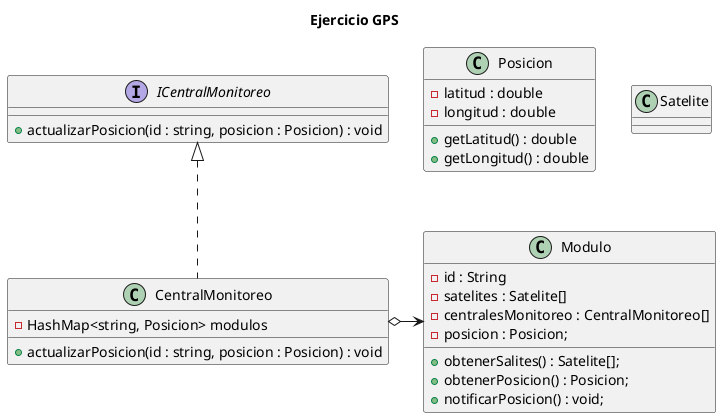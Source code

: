 @startuml

title Ejercicio GPS


interface ICentralMonitoreo {
    + actualizarPosicion(id : string, posicion : Posicion) : void
}

class CentralMonitoreo implements ICentralMonitoreo {
    - HashMap<string, Posicion> modulos

    + actualizarPosicion(id : string, posicion : Posicion) : void
}

class Modulo {
    - id : String
    - satelites : Satelite[]
    - centralesMonitoreo : CentralMonitoreo[]
    - posicion : Posicion;

    + obtenerSalites() : Satelite[];
    + obtenerPosicion() : Posicion;
    + notificarPosicion() : void;
}

class Posicion {
    - latitud : double
    - longitud : double

    + getLatitud() : double
    + getLongitud() : double
}

class Satelite{

}

' relaciones
CentralMonitoreo o-r-> Modulo

@enduml